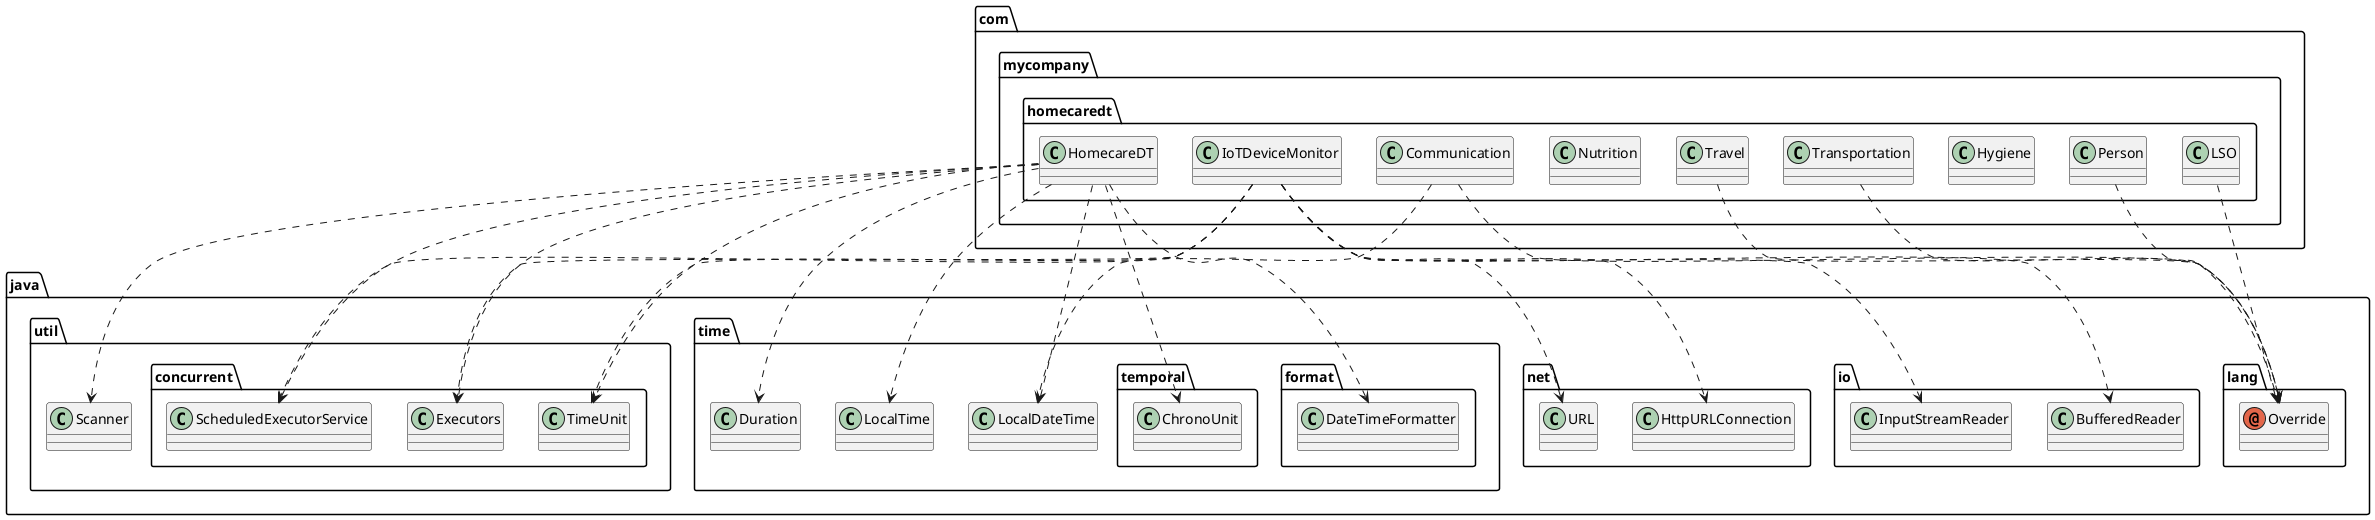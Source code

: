 @startuml
annotation java.lang.Override
class com.mycompany.homecaredt.Communication
class com.mycompany.homecaredt.HomecareDT
class com.mycompany.homecaredt.Hygiene
class com.mycompany.homecaredt.IoTDeviceMonitor
class com.mycompany.homecaredt.LSO
class com.mycompany.homecaredt.Nutrition
class com.mycompany.homecaredt.Person
class com.mycompany.homecaredt.Transportation
class com.mycompany.homecaredt.Travel
class java.io.BufferedReader
class java.io.InputStreamReader
class java.net.HttpURLConnection
class java.net.URL
class java.time.Duration
class java.time.LocalDateTime
class java.time.LocalTime
class java.time.format.DateTimeFormatter
class java.time.temporal.ChronoUnit
class java.util.Scanner
class java.util.concurrent.Executors
class java.util.concurrent.ScheduledExecutorService
class java.util.concurrent.TimeUnit
com.mycompany.homecaredt.Communication ..> java.lang.Override
com.mycompany.homecaredt.Communication ..> java.time.LocalDateTime
com.mycompany.homecaredt.HomecareDT ..> java.time.Duration
com.mycompany.homecaredt.HomecareDT ..> java.time.LocalDateTime
com.mycompany.homecaredt.HomecareDT ..> java.time.LocalTime
com.mycompany.homecaredt.HomecareDT ..> java.time.format.DateTimeFormatter
com.mycompany.homecaredt.HomecareDT ..> java.time.temporal.ChronoUnit
com.mycompany.homecaredt.HomecareDT ..> java.util.Scanner
com.mycompany.homecaredt.HomecareDT ..> java.util.concurrent.Executors
com.mycompany.homecaredt.HomecareDT ..> java.util.concurrent.ScheduledExecutorService
com.mycompany.homecaredt.HomecareDT ..> java.util.concurrent.TimeUnit
com.mycompany.homecaredt.IoTDeviceMonitor ..> java.io.BufferedReader
com.mycompany.homecaredt.IoTDeviceMonitor ..> java.io.InputStreamReader
com.mycompany.homecaredt.IoTDeviceMonitor ..> java.net.HttpURLConnection
com.mycompany.homecaredt.IoTDeviceMonitor ..> java.net.URL
com.mycompany.homecaredt.IoTDeviceMonitor ..> java.util.concurrent.Executors
com.mycompany.homecaredt.IoTDeviceMonitor ..> java.util.concurrent.ScheduledExecutorService
com.mycompany.homecaredt.IoTDeviceMonitor ..> java.util.concurrent.TimeUnit
com.mycompany.homecaredt.LSO ..> java.lang.Override
com.mycompany.homecaredt.Person ..> java.lang.Override
com.mycompany.homecaredt.Transportation ..> java.lang.Override
com.mycompany.homecaredt.Travel ..> java.lang.Override
@enduml